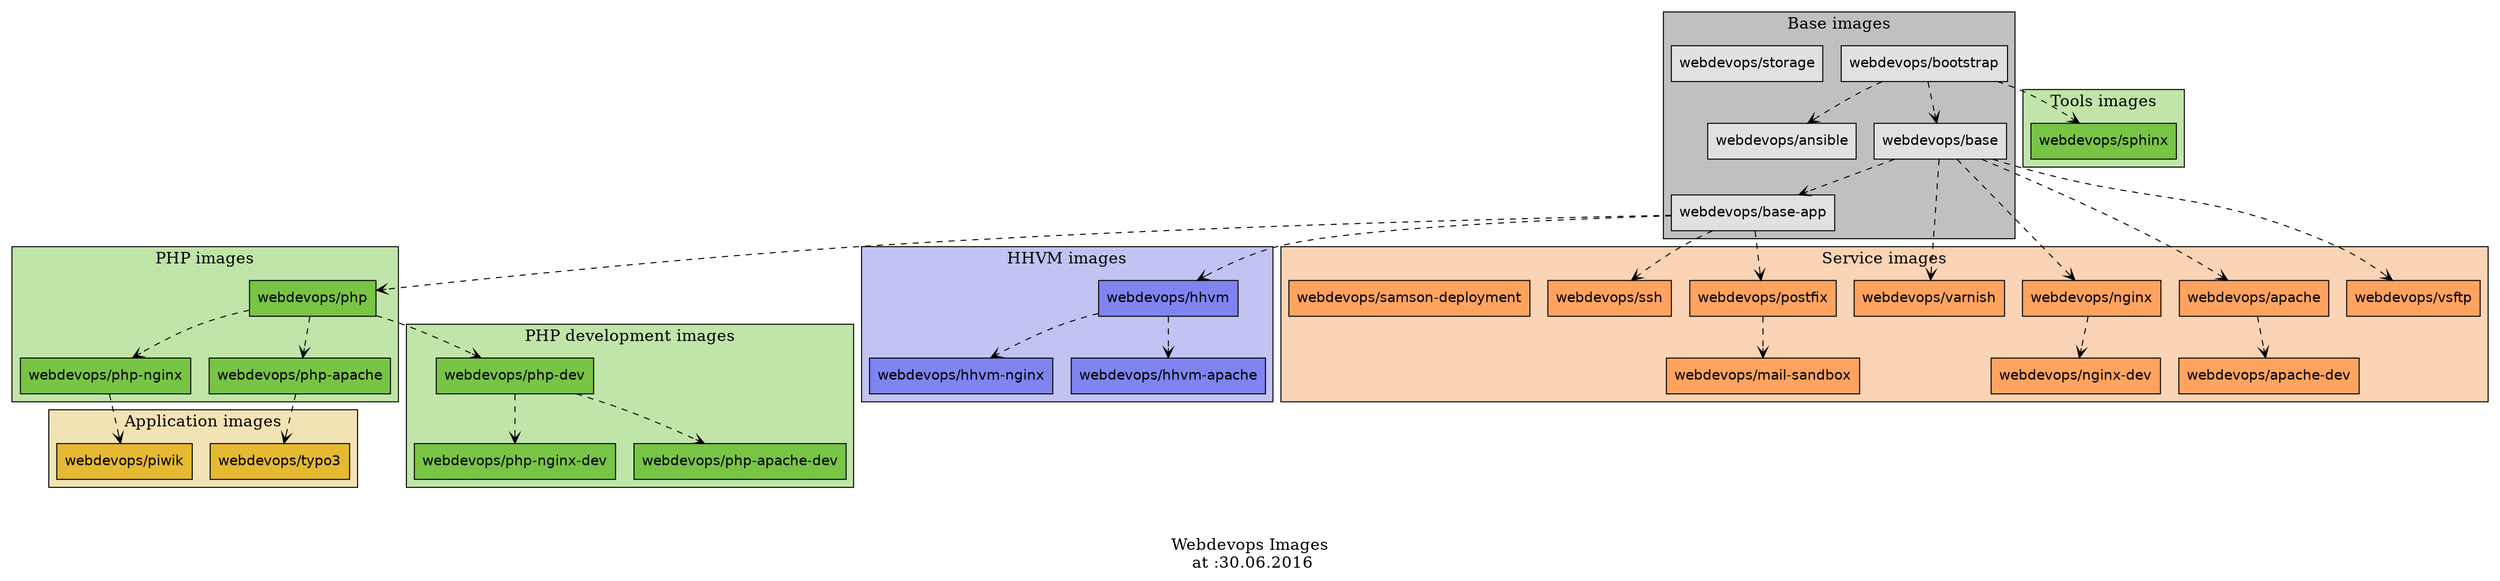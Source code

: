 digraph webdevops {
	graph [bgcolor=white fontcolor=black fontsize=16 rankdir=TP]
	node [color=white fillcolor="#E1E1E1" fontcolor=black fontname=Helvetica shape=box style=filled]
	edge [arrowhead=open color=black fontcolor=white fontname=Courier fontsize=12 style=dashed]
	label = "\n\nWebdevops Images\n at :30.06.2016"
		subgraph cluster_php {
			graph [fillcolor="#c0e5a8" style=filled]
			node [color=black fillcolor="#78c445" fontcolor=black fontname=Helvetica shape=box style=filled]
			label = "PHP images"
					"webdevops/php" -> "webdevops/php-nginx"
				"webdevops/php"
					"webdevops/php" -> "webdevops/php-apache"
		}
		subgraph cluster_service {
			graph [fillcolor="#fbd3b5" style=filled]
			node [color=black fillcolor="#ffa35f" fontcolor=black fontname=Helvetica shape=box style=filled]
			label = "Service images"
				"webdevops/varnish"
				"webdevops/nginx"
					"webdevops/nginx" -> "webdevops/nginx-dev"
				"webdevops/ssh"
					"webdevops/postfix" -> "webdevops/mail-sandbox"
				"webdevops/apache"
				"webdevops/vsftp"
				"webdevops/samson-deployment"
					"webdevops/apache" -> "webdevops/apache-dev"
				"webdevops/postfix"
		}
		subgraph cluster_application {
			graph [fillcolor="#f2e3b5" style=filled]
			node [color=black fillcolor="#e5b931" fontcolor=black fontname=Helvetica shape=box style=filled]
			label = "Application images"
				"webdevops/typo3"
				"webdevops/piwik"
		}
		subgraph cluster_common {
			graph [fillcolor=gray style=filled]
			node [color=black fillcolor="#e1e1e1" fontcolor=black fontname=Helvetica shape=box style=filled]
			label = "Base images"
					"webdevops/bootstrap" -> "webdevops/ansible"
				"webdevops/storage"
					"webdevops/base" -> "webdevops/base-app"
				"webdevops/bootstrap"
					"webdevops/bootstrap" -> "webdevops/base"
		}
		subgraph cluster_hhvm {
			graph [fillcolor="#c1c3f2" style=filled]
			node [color=black fillcolor="#7f84f1" fontcolor=black fontname=Helvetica shape=box style=filled]
			label = "HHVM images"
					"webdevops/hhvm" -> "webdevops/hhvm-nginx"
					"webdevops/hhvm" -> "webdevops/hhvm-apache"
				"webdevops/hhvm"
		}
		subgraph cluster_tools {
			graph [fillcolor="#c0e5a8" style=filled]
			node [color=black fillcolor="#78c445" fontcolor=black fontname=Helvetica shape=box style=filled]
			label = "Tools images"
				"webdevops/sphinx"
		}
		subgraph "cluster_php-dev" {
			graph [fillcolor="#c0e5a8" style=filled]
			node [color=black fillcolor="#78c445" fontcolor=black fontname=Helvetica shape=box style=filled]
			label = "PHP development images"
					"webdevops/php-dev" -> "webdevops/php-nginx-dev"
					"webdevops/php-dev" -> "webdevops/php-apache-dev"
				"webdevops/php-dev"
		}
			"webdevops/base-app" -> "webdevops/php"
			"webdevops/php-apache" -> "webdevops/typo3"
			"webdevops/base-app" -> "webdevops/ssh"
			"webdevops/base-app" -> "webdevops/postfix"
			"webdevops/base" -> "webdevops/vsftp"
			"webdevops/base" -> "webdevops/nginx"
			"webdevops/base" -> "webdevops/apache"
			"webdevops/base-app" -> "webdevops/hhvm"
			"webdevops/bootstrap" -> "webdevops/sphinx"
			"webdevops/php-nginx" -> "webdevops/piwik"
			"webdevops/base" -> "webdevops/varnish"
			"webdevops/php" -> "webdevops/php-dev"
}
